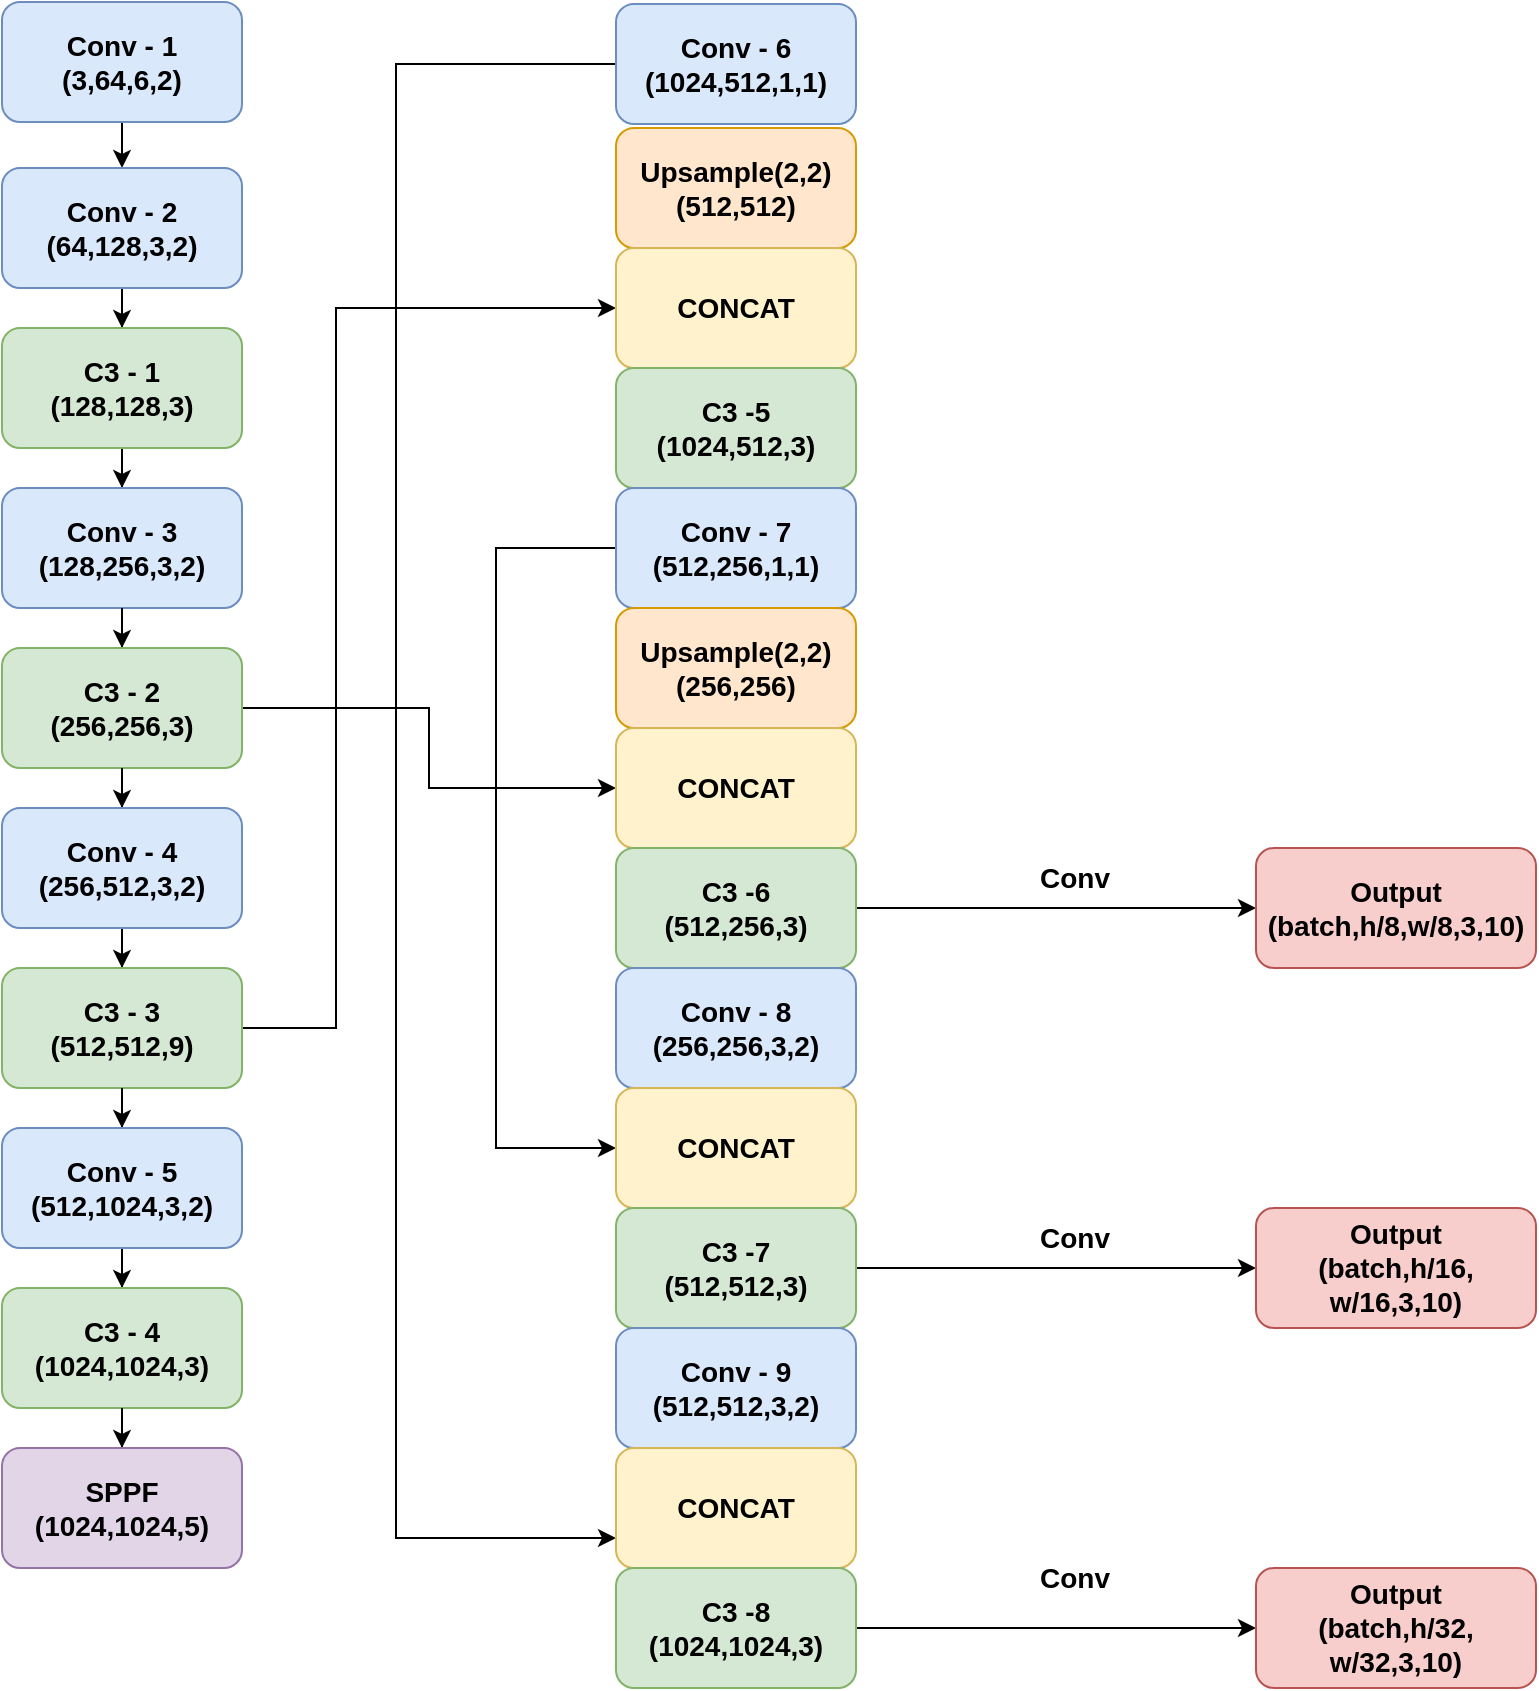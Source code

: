 <mxfile version="21.1.2" type="github">
  <diagram id="R8cgjWHYbgNQOqd0qKa7" name="Page-1">
    <mxGraphModel dx="1687" dy="911" grid="1" gridSize="10" guides="1" tooltips="1" connect="1" arrows="1" fold="1" page="1" pageScale="1" pageWidth="1100" pageHeight="850" math="0" shadow="0">
      <root>
        <mxCell id="0" />
        <mxCell id="1" parent="0" />
        <mxCell id="JguQCcnbCe75YxEx--uS-12" value="" style="edgeStyle=orthogonalEdgeStyle;rounded=0;orthogonalLoop=1;jettySize=auto;html=1;" edge="1" parent="1" source="JguQCcnbCe75YxEx--uS-1" target="JguQCcnbCe75YxEx--uS-2">
          <mxGeometry relative="1" as="geometry" />
        </mxCell>
        <mxCell id="JguQCcnbCe75YxEx--uS-1" value="&lt;div style=&quot;font-size: 14px;&quot;&gt;&lt;font style=&quot;font-size: 14px;&quot;&gt;&lt;b&gt;Conv - 1&lt;br&gt;&lt;/b&gt;&lt;/font&gt;&lt;/div&gt;&lt;div style=&quot;font-size: 14px;&quot;&gt;&lt;font style=&quot;font-size: 14px;&quot;&gt;&lt;b&gt;(3,64,6,2)&lt;br&gt;&lt;/b&gt;&lt;/font&gt;&lt;/div&gt;" style="rounded=1;whiteSpace=wrap;html=1;fillColor=#dae8fc;strokeColor=#6c8ebf;" vertex="1" parent="1">
          <mxGeometry x="153" y="57" width="120" height="60" as="geometry" />
        </mxCell>
        <mxCell id="JguQCcnbCe75YxEx--uS-14" value="" style="edgeStyle=orthogonalEdgeStyle;rounded=0;orthogonalLoop=1;jettySize=auto;html=1;" edge="1" parent="1" source="JguQCcnbCe75YxEx--uS-2" target="JguQCcnbCe75YxEx--uS-4">
          <mxGeometry relative="1" as="geometry" />
        </mxCell>
        <mxCell id="JguQCcnbCe75YxEx--uS-2" value="&lt;div style=&quot;font-size: 14px;&quot;&gt;&lt;font style=&quot;font-size: 14px;&quot;&gt;&lt;b&gt;Conv - 2&lt;br&gt;&lt;/b&gt;&lt;/font&gt;&lt;/div&gt;&lt;div style=&quot;font-size: 14px;&quot;&gt;&lt;font style=&quot;font-size: 14px;&quot;&gt;&lt;b&gt;(64,128,3,2)&lt;br&gt;&lt;/b&gt;&lt;/font&gt;&lt;/div&gt;" style="rounded=1;whiteSpace=wrap;html=1;fillColor=#dae8fc;strokeColor=#6c8ebf;" vertex="1" parent="1">
          <mxGeometry x="153" y="140" width="120" height="60" as="geometry" />
        </mxCell>
        <mxCell id="JguQCcnbCe75YxEx--uS-15" value="" style="edgeStyle=orthogonalEdgeStyle;rounded=0;orthogonalLoop=1;jettySize=auto;html=1;" edge="1" parent="1" source="JguQCcnbCe75YxEx--uS-4" target="JguQCcnbCe75YxEx--uS-3">
          <mxGeometry relative="1" as="geometry" />
        </mxCell>
        <mxCell id="JguQCcnbCe75YxEx--uS-3" value="&lt;div style=&quot;font-size: 14px;&quot;&gt;&lt;font style=&quot;font-size: 14px;&quot;&gt;&lt;b&gt;Conv - 3&lt;br&gt;&lt;/b&gt;&lt;/font&gt;&lt;/div&gt;&lt;div style=&quot;font-size: 14px;&quot;&gt;&lt;font style=&quot;font-size: 14px;&quot;&gt;&lt;b&gt;(128,256,3,2)&lt;br&gt;&lt;/b&gt;&lt;/font&gt;&lt;/div&gt;" style="rounded=1;whiteSpace=wrap;html=1;fillColor=#dae8fc;strokeColor=#6c8ebf;" vertex="1" parent="1">
          <mxGeometry x="153" y="300" width="120" height="60" as="geometry" />
        </mxCell>
        <mxCell id="JguQCcnbCe75YxEx--uS-4" value="&lt;div style=&quot;font-size: 14px;&quot;&gt;&lt;font style=&quot;font-size: 14px;&quot;&gt;&lt;b&gt;C3 - 1&lt;br&gt;&lt;/b&gt;&lt;/font&gt;&lt;/div&gt;&lt;div style=&quot;font-size: 14px;&quot;&gt;&lt;font style=&quot;font-size: 14px;&quot;&gt;&lt;b&gt;(128,128,3)&lt;br&gt;&lt;/b&gt;&lt;/font&gt;&lt;/div&gt;" style="rounded=1;whiteSpace=wrap;html=1;fillColor=#d5e8d4;strokeColor=#82b366;" vertex="1" parent="1">
          <mxGeometry x="153" y="220" width="120" height="60" as="geometry" />
        </mxCell>
        <mxCell id="JguQCcnbCe75YxEx--uS-16" value="" style="edgeStyle=orthogonalEdgeStyle;rounded=0;orthogonalLoop=1;jettySize=auto;html=1;" edge="1" parent="1" source="JguQCcnbCe75YxEx--uS-3" target="JguQCcnbCe75YxEx--uS-5">
          <mxGeometry relative="1" as="geometry" />
        </mxCell>
        <mxCell id="JguQCcnbCe75YxEx--uS-30" style="edgeStyle=orthogonalEdgeStyle;rounded=0;orthogonalLoop=1;jettySize=auto;html=1;entryX=0;entryY=0.5;entryDx=0;entryDy=0;" edge="1" parent="1" source="JguQCcnbCe75YxEx--uS-5" target="JguQCcnbCe75YxEx--uS-29">
          <mxGeometry relative="1" as="geometry" />
        </mxCell>
        <mxCell id="JguQCcnbCe75YxEx--uS-5" value="&lt;div style=&quot;font-size: 14px;&quot;&gt;&lt;font style=&quot;font-size: 14px;&quot;&gt;&lt;b&gt;C3 - 2&lt;br&gt;&lt;/b&gt;&lt;/font&gt;&lt;/div&gt;&lt;div style=&quot;font-size: 14px;&quot;&gt;&lt;font style=&quot;font-size: 14px;&quot;&gt;&lt;b&gt;(256,256,3)&lt;br&gt;&lt;/b&gt;&lt;/font&gt;&lt;/div&gt;" style="rounded=1;whiteSpace=wrap;html=1;fillColor=#d5e8d4;strokeColor=#82b366;" vertex="1" parent="1">
          <mxGeometry x="153" y="380" width="120" height="60" as="geometry" />
        </mxCell>
        <mxCell id="JguQCcnbCe75YxEx--uS-17" value="" style="edgeStyle=orthogonalEdgeStyle;rounded=0;orthogonalLoop=1;jettySize=auto;html=1;" edge="1" parent="1" source="JguQCcnbCe75YxEx--uS-5" target="JguQCcnbCe75YxEx--uS-6">
          <mxGeometry relative="1" as="geometry" />
        </mxCell>
        <mxCell id="JguQCcnbCe75YxEx--uS-18" value="" style="edgeStyle=orthogonalEdgeStyle;rounded=0;orthogonalLoop=1;jettySize=auto;html=1;" edge="1" parent="1" source="JguQCcnbCe75YxEx--uS-6" target="JguQCcnbCe75YxEx--uS-7">
          <mxGeometry relative="1" as="geometry" />
        </mxCell>
        <mxCell id="JguQCcnbCe75YxEx--uS-6" value="&lt;div style=&quot;font-size: 14px;&quot;&gt;&lt;font style=&quot;font-size: 14px;&quot;&gt;&lt;b&gt;Conv - 4&lt;br&gt;&lt;/b&gt;&lt;/font&gt;&lt;/div&gt;&lt;div style=&quot;font-size: 14px;&quot;&gt;&lt;font style=&quot;font-size: 14px;&quot;&gt;&lt;b&gt;(256,512,3,2)&lt;br&gt;&lt;/b&gt;&lt;/font&gt;&lt;/div&gt;" style="rounded=1;whiteSpace=wrap;html=1;fillColor=#dae8fc;strokeColor=#6c8ebf;" vertex="1" parent="1">
          <mxGeometry x="153" y="460" width="120" height="60" as="geometry" />
        </mxCell>
        <mxCell id="JguQCcnbCe75YxEx--uS-37" style="edgeStyle=orthogonalEdgeStyle;rounded=0;orthogonalLoop=1;jettySize=auto;html=1;entryX=0;entryY=0.5;entryDx=0;entryDy=0;" edge="1" parent="1" source="JguQCcnbCe75YxEx--uS-7" target="JguQCcnbCe75YxEx--uS-24">
          <mxGeometry relative="1" as="geometry">
            <Array as="points">
              <mxPoint x="320" y="570" />
              <mxPoint x="320" y="210" />
            </Array>
          </mxGeometry>
        </mxCell>
        <mxCell id="JguQCcnbCe75YxEx--uS-7" value="&lt;div style=&quot;font-size: 14px;&quot;&gt;&lt;font style=&quot;font-size: 14px;&quot;&gt;&lt;b&gt;C3 - 3&lt;br&gt;&lt;/b&gt;&lt;/font&gt;&lt;/div&gt;&lt;div style=&quot;font-size: 14px;&quot;&gt;&lt;font style=&quot;font-size: 14px;&quot;&gt;&lt;b&gt;(512,512,9)&lt;br&gt;&lt;/b&gt;&lt;/font&gt;&lt;/div&gt;" style="rounded=1;whiteSpace=wrap;html=1;fillColor=#d5e8d4;strokeColor=#82b366;" vertex="1" parent="1">
          <mxGeometry x="153" y="540" width="120" height="60" as="geometry" />
        </mxCell>
        <mxCell id="JguQCcnbCe75YxEx--uS-19" value="" style="edgeStyle=orthogonalEdgeStyle;rounded=0;orthogonalLoop=1;jettySize=auto;html=1;" edge="1" parent="1" source="JguQCcnbCe75YxEx--uS-7" target="JguQCcnbCe75YxEx--uS-8">
          <mxGeometry relative="1" as="geometry" />
        </mxCell>
        <mxCell id="JguQCcnbCe75YxEx--uS-20" value="" style="edgeStyle=orthogonalEdgeStyle;rounded=0;orthogonalLoop=1;jettySize=auto;html=1;" edge="1" parent="1" source="JguQCcnbCe75YxEx--uS-8" target="JguQCcnbCe75YxEx--uS-10">
          <mxGeometry relative="1" as="geometry" />
        </mxCell>
        <mxCell id="JguQCcnbCe75YxEx--uS-8" value="&lt;div style=&quot;font-size: 14px;&quot;&gt;&lt;font style=&quot;font-size: 14px;&quot;&gt;&lt;b&gt;Conv - 5&lt;br&gt;&lt;/b&gt;&lt;/font&gt;&lt;/div&gt;&lt;div style=&quot;font-size: 14px;&quot;&gt;&lt;font style=&quot;font-size: 14px;&quot;&gt;&lt;b&gt;(512,1024,3,2)&lt;br&gt;&lt;/b&gt;&lt;/font&gt;&lt;/div&gt;" style="rounded=1;whiteSpace=wrap;html=1;fillColor=#dae8fc;strokeColor=#6c8ebf;" vertex="1" parent="1">
          <mxGeometry x="153" y="620" width="120" height="60" as="geometry" />
        </mxCell>
        <mxCell id="JguQCcnbCe75YxEx--uS-10" value="&lt;div style=&quot;font-size: 14px;&quot;&gt;&lt;font style=&quot;font-size: 14px;&quot;&gt;&lt;b&gt;C3 - 4&lt;br&gt;&lt;/b&gt;&lt;/font&gt;&lt;/div&gt;&lt;div style=&quot;font-size: 14px;&quot;&gt;&lt;font style=&quot;font-size: 14px;&quot;&gt;&lt;b&gt;(1024,1024,3)&lt;br&gt;&lt;/b&gt;&lt;/font&gt;&lt;/div&gt;" style="rounded=1;whiteSpace=wrap;html=1;fillColor=#d5e8d4;strokeColor=#82b366;" vertex="1" parent="1">
          <mxGeometry x="153" y="700" width="120" height="60" as="geometry" />
        </mxCell>
        <mxCell id="JguQCcnbCe75YxEx--uS-21" value="" style="edgeStyle=orthogonalEdgeStyle;rounded=0;orthogonalLoop=1;jettySize=auto;html=1;" edge="1" parent="1" source="JguQCcnbCe75YxEx--uS-10" target="JguQCcnbCe75YxEx--uS-11">
          <mxGeometry relative="1" as="geometry" />
        </mxCell>
        <mxCell id="JguQCcnbCe75YxEx--uS-11" value="&lt;div style=&quot;font-size: 14px;&quot;&gt;&lt;font style=&quot;font-size: 14px;&quot;&gt;&lt;b&gt;SPPF&lt;br&gt;&lt;/b&gt;&lt;/font&gt;&lt;/div&gt;&lt;div style=&quot;font-size: 14px;&quot;&gt;&lt;font style=&quot;font-size: 14px;&quot;&gt;&lt;b&gt;(1024,1024,5)&lt;br&gt;&lt;/b&gt;&lt;/font&gt;&lt;/div&gt;" style="rounded=1;whiteSpace=wrap;html=1;fillColor=#e1d5e7;strokeColor=#9673a6;" vertex="1" parent="1">
          <mxGeometry x="153" y="780" width="120" height="60" as="geometry" />
        </mxCell>
        <mxCell id="JguQCcnbCe75YxEx--uS-44" style="edgeStyle=orthogonalEdgeStyle;rounded=0;orthogonalLoop=1;jettySize=auto;html=1;entryX=0;entryY=0.75;entryDx=0;entryDy=0;" edge="1" parent="1" source="JguQCcnbCe75YxEx--uS-22" target="JguQCcnbCe75YxEx--uS-42">
          <mxGeometry relative="1" as="geometry">
            <Array as="points">
              <mxPoint x="350" y="88" />
              <mxPoint x="350" y="825" />
            </Array>
          </mxGeometry>
        </mxCell>
        <mxCell id="JguQCcnbCe75YxEx--uS-22" value="&lt;div style=&quot;font-size: 14px;&quot;&gt;&lt;font style=&quot;font-size: 14px;&quot;&gt;&lt;b&gt;Conv - 6&lt;br&gt;&lt;/b&gt;&lt;/font&gt;&lt;/div&gt;&lt;div style=&quot;font-size: 14px;&quot;&gt;&lt;font style=&quot;font-size: 14px;&quot;&gt;&lt;b&gt;(1024,512,1,1)&lt;br&gt;&lt;/b&gt;&lt;/font&gt;&lt;/div&gt;" style="rounded=1;whiteSpace=wrap;html=1;fillColor=#dae8fc;strokeColor=#6c8ebf;" vertex="1" parent="1">
          <mxGeometry x="460" y="58" width="120" height="60" as="geometry" />
        </mxCell>
        <mxCell id="JguQCcnbCe75YxEx--uS-23" value="&lt;div style=&quot;font-size: 14px;&quot;&gt;&lt;font style=&quot;font-size: 14px;&quot;&gt;&lt;b&gt;Upsample(2,2)&lt;br&gt;&lt;/b&gt;&lt;/font&gt;&lt;/div&gt;&lt;div style=&quot;font-size: 14px;&quot;&gt;&lt;font style=&quot;font-size: 14px;&quot;&gt;&lt;b&gt;(512,512)&lt;br&gt;&lt;/b&gt;&lt;/font&gt;&lt;/div&gt;" style="rounded=1;whiteSpace=wrap;html=1;fillColor=#ffe6cc;strokeColor=#d79b00;" vertex="1" parent="1">
          <mxGeometry x="460" y="120" width="120" height="60" as="geometry" />
        </mxCell>
        <mxCell id="JguQCcnbCe75YxEx--uS-24" value="&lt;font size=&quot;1&quot;&gt;&lt;b style=&quot;font-size: 14px;&quot;&gt;CONCAT&lt;/b&gt;&lt;/font&gt;" style="rounded=1;whiteSpace=wrap;html=1;fillColor=#fff2cc;strokeColor=#d6b656;" vertex="1" parent="1">
          <mxGeometry x="460" y="180" width="120" height="60" as="geometry" />
        </mxCell>
        <mxCell id="JguQCcnbCe75YxEx--uS-26" value="&lt;div style=&quot;font-size: 14px;&quot;&gt;&lt;font style=&quot;font-size: 14px;&quot;&gt;&lt;b&gt;C3 -5&lt;br&gt;&lt;/b&gt;&lt;/font&gt;&lt;/div&gt;&lt;div style=&quot;font-size: 14px;&quot;&gt;&lt;font style=&quot;font-size: 14px;&quot;&gt;&lt;b&gt;(1024,512,3)&lt;br&gt;&lt;/b&gt;&lt;/font&gt;&lt;/div&gt;" style="rounded=1;whiteSpace=wrap;html=1;fillColor=#d5e8d4;strokeColor=#82b366;" vertex="1" parent="1">
          <mxGeometry x="460" y="240" width="120" height="60" as="geometry" />
        </mxCell>
        <mxCell id="JguQCcnbCe75YxEx--uS-45" style="edgeStyle=orthogonalEdgeStyle;rounded=0;orthogonalLoop=1;jettySize=auto;html=1;entryX=0;entryY=0.5;entryDx=0;entryDy=0;" edge="1" parent="1" source="JguQCcnbCe75YxEx--uS-27" target="JguQCcnbCe75YxEx--uS-33">
          <mxGeometry relative="1" as="geometry">
            <Array as="points">
              <mxPoint x="400" y="330" />
              <mxPoint x="400" y="630" />
            </Array>
          </mxGeometry>
        </mxCell>
        <mxCell id="JguQCcnbCe75YxEx--uS-27" value="&lt;div style=&quot;font-size: 14px;&quot;&gt;&lt;font style=&quot;font-size: 14px;&quot;&gt;&lt;b&gt;Conv - 7&lt;br&gt;&lt;/b&gt;&lt;/font&gt;&lt;/div&gt;&lt;div style=&quot;font-size: 14px;&quot;&gt;&lt;font style=&quot;font-size: 14px;&quot;&gt;&lt;b&gt;(512,256,1,1)&lt;br&gt;&lt;/b&gt;&lt;/font&gt;&lt;/div&gt;" style="rounded=1;whiteSpace=wrap;html=1;fillColor=#dae8fc;strokeColor=#6c8ebf;" vertex="1" parent="1">
          <mxGeometry x="460" y="300" width="120" height="60" as="geometry" />
        </mxCell>
        <mxCell id="JguQCcnbCe75YxEx--uS-28" value="&lt;div style=&quot;font-size: 14px;&quot;&gt;&lt;font style=&quot;font-size: 14px;&quot;&gt;&lt;b&gt;Upsample(2,2)&lt;br&gt;&lt;/b&gt;&lt;/font&gt;&lt;/div&gt;&lt;div style=&quot;font-size: 14px;&quot;&gt;&lt;font style=&quot;font-size: 14px;&quot;&gt;&lt;b&gt;(256,256)&lt;br&gt;&lt;/b&gt;&lt;/font&gt;&lt;/div&gt;" style="rounded=1;whiteSpace=wrap;html=1;fillColor=#ffe6cc;strokeColor=#d79b00;" vertex="1" parent="1">
          <mxGeometry x="460" y="360" width="120" height="60" as="geometry" />
        </mxCell>
        <mxCell id="JguQCcnbCe75YxEx--uS-29" value="&lt;font size=&quot;1&quot;&gt;&lt;b style=&quot;font-size: 14px;&quot;&gt;CONCAT&lt;/b&gt;&lt;/font&gt;" style="rounded=1;whiteSpace=wrap;html=1;fillColor=#fff2cc;strokeColor=#d6b656;" vertex="1" parent="1">
          <mxGeometry x="460" y="420" width="120" height="60" as="geometry" />
        </mxCell>
        <mxCell id="JguQCcnbCe75YxEx--uS-49" style="edgeStyle=orthogonalEdgeStyle;rounded=0;orthogonalLoop=1;jettySize=auto;html=1;entryX=0;entryY=0.5;entryDx=0;entryDy=0;" edge="1" parent="1" source="JguQCcnbCe75YxEx--uS-31" target="JguQCcnbCe75YxEx--uS-46">
          <mxGeometry relative="1" as="geometry" />
        </mxCell>
        <mxCell id="JguQCcnbCe75YxEx--uS-31" value="&lt;div style=&quot;font-size: 14px;&quot;&gt;&lt;font style=&quot;font-size: 14px;&quot;&gt;&lt;b&gt;C3 -6&lt;br&gt;&lt;/b&gt;&lt;/font&gt;&lt;/div&gt;&lt;div style=&quot;font-size: 14px;&quot;&gt;&lt;font style=&quot;font-size: 14px;&quot;&gt;&lt;b&gt;(512,256,3)&lt;br&gt;&lt;/b&gt;&lt;/font&gt;&lt;/div&gt;" style="rounded=1;whiteSpace=wrap;html=1;fillColor=#d5e8d4;strokeColor=#82b366;" vertex="1" parent="1">
          <mxGeometry x="460" y="480" width="120" height="60" as="geometry" />
        </mxCell>
        <mxCell id="JguQCcnbCe75YxEx--uS-32" value="&lt;div style=&quot;font-size: 14px;&quot;&gt;&lt;font style=&quot;font-size: 14px;&quot;&gt;&lt;b&gt;Conv - 8&lt;br&gt;&lt;/b&gt;&lt;/font&gt;&lt;/div&gt;&lt;div style=&quot;font-size: 14px;&quot;&gt;&lt;font style=&quot;font-size: 14px;&quot;&gt;&lt;b&gt;(256,256,3,2)&lt;br&gt;&lt;/b&gt;&lt;/font&gt;&lt;/div&gt;" style="rounded=1;whiteSpace=wrap;html=1;fillColor=#dae8fc;strokeColor=#6c8ebf;" vertex="1" parent="1">
          <mxGeometry x="460" y="540" width="120" height="60" as="geometry" />
        </mxCell>
        <mxCell id="JguQCcnbCe75YxEx--uS-33" value="&lt;font size=&quot;1&quot;&gt;&lt;b style=&quot;font-size: 14px;&quot;&gt;CONCAT&lt;/b&gt;&lt;/font&gt;" style="rounded=1;whiteSpace=wrap;html=1;fillColor=#fff2cc;strokeColor=#d6b656;" vertex="1" parent="1">
          <mxGeometry x="460" y="600" width="120" height="60" as="geometry" />
        </mxCell>
        <mxCell id="JguQCcnbCe75YxEx--uS-50" style="edgeStyle=orthogonalEdgeStyle;rounded=0;orthogonalLoop=1;jettySize=auto;html=1;entryX=0;entryY=0.5;entryDx=0;entryDy=0;" edge="1" parent="1" source="JguQCcnbCe75YxEx--uS-40" target="JguQCcnbCe75YxEx--uS-47">
          <mxGeometry relative="1" as="geometry" />
        </mxCell>
        <mxCell id="JguQCcnbCe75YxEx--uS-40" value="&lt;div style=&quot;font-size: 14px;&quot;&gt;&lt;font style=&quot;font-size: 14px;&quot;&gt;&lt;b&gt;C3 -7&lt;br&gt;&lt;/b&gt;&lt;/font&gt;&lt;/div&gt;&lt;div style=&quot;font-size: 14px;&quot;&gt;&lt;font style=&quot;font-size: 14px;&quot;&gt;&lt;b&gt;(512,512,3)&lt;br&gt;&lt;/b&gt;&lt;/font&gt;&lt;/div&gt;" style="rounded=1;whiteSpace=wrap;html=1;fillColor=#d5e8d4;strokeColor=#82b366;" vertex="1" parent="1">
          <mxGeometry x="460" y="660" width="120" height="60" as="geometry" />
        </mxCell>
        <mxCell id="JguQCcnbCe75YxEx--uS-41" value="&lt;div style=&quot;font-size: 14px;&quot;&gt;&lt;b&gt;&lt;font style=&quot;font-size: 14px;&quot;&gt;Conv - 9&lt;br&gt;&lt;/font&gt;&lt;/b&gt;&lt;/div&gt;&lt;div style=&quot;font-size: 14px;&quot;&gt;&lt;b&gt;&lt;font style=&quot;font-size: 14px;&quot;&gt;(512,512,3,2)&lt;br&gt;&lt;/font&gt;&lt;/b&gt;&lt;/div&gt;" style="rounded=1;whiteSpace=wrap;html=1;fillColor=#dae8fc;strokeColor=#6c8ebf;" vertex="1" parent="1">
          <mxGeometry x="460" y="720" width="120" height="60" as="geometry" />
        </mxCell>
        <mxCell id="JguQCcnbCe75YxEx--uS-42" value="&lt;font size=&quot;1&quot;&gt;&lt;b style=&quot;font-size: 14px;&quot;&gt;CONCAT&lt;/b&gt;&lt;/font&gt;" style="rounded=1;whiteSpace=wrap;html=1;fillColor=#fff2cc;strokeColor=#d6b656;" vertex="1" parent="1">
          <mxGeometry x="460" y="780" width="120" height="60" as="geometry" />
        </mxCell>
        <mxCell id="JguQCcnbCe75YxEx--uS-51" style="edgeStyle=orthogonalEdgeStyle;rounded=0;orthogonalLoop=1;jettySize=auto;html=1;entryX=0;entryY=0.5;entryDx=0;entryDy=0;" edge="1" parent="1" source="JguQCcnbCe75YxEx--uS-43" target="JguQCcnbCe75YxEx--uS-48">
          <mxGeometry relative="1" as="geometry" />
        </mxCell>
        <mxCell id="JguQCcnbCe75YxEx--uS-43" value="&lt;div style=&quot;font-size: 14px;&quot;&gt;&lt;font style=&quot;font-size: 14px;&quot;&gt;&lt;b&gt;C3 -8&lt;br&gt;&lt;/b&gt;&lt;/font&gt;&lt;/div&gt;&lt;div style=&quot;font-size: 14px;&quot;&gt;&lt;font style=&quot;font-size: 14px;&quot;&gt;&lt;b&gt;(1024,1024,3)&lt;br&gt;&lt;/b&gt;&lt;/font&gt;&lt;/div&gt;" style="rounded=1;whiteSpace=wrap;html=1;fillColor=#d5e8d4;strokeColor=#82b366;" vertex="1" parent="1">
          <mxGeometry x="460" y="840" width="120" height="60" as="geometry" />
        </mxCell>
        <mxCell id="JguQCcnbCe75YxEx--uS-46" value="&lt;div&gt;&lt;b style=&quot;font-size: 14px;&quot;&gt;&lt;font style=&quot;font-size: 14px;&quot;&gt;Output&lt;br&gt;(batch,h/8,w/8,3,10)&lt;/font&gt;&lt;/b&gt;&lt;/div&gt;" style="rounded=1;whiteSpace=wrap;html=1;fillColor=#f8cecc;strokeColor=#b85450;" vertex="1" parent="1">
          <mxGeometry x="780" y="480" width="140" height="60" as="geometry" />
        </mxCell>
        <mxCell id="JguQCcnbCe75YxEx--uS-47" value="&lt;div&gt;&lt;b style=&quot;font-size: 14px;&quot;&gt;&lt;font style=&quot;font-size: 14px;&quot;&gt;Output&lt;br&gt;(batch,h/16,&lt;/font&gt;&lt;/b&gt;&lt;/div&gt;&lt;div&gt;&lt;b style=&quot;font-size: 14px;&quot;&gt;&lt;font style=&quot;font-size: 14px;&quot;&gt;w/16,3,10)&lt;/font&gt;&lt;/b&gt;&lt;/div&gt;" style="rounded=1;whiteSpace=wrap;html=1;fillColor=#f8cecc;strokeColor=#b85450;" vertex="1" parent="1">
          <mxGeometry x="780" y="660" width="140" height="60" as="geometry" />
        </mxCell>
        <mxCell id="JguQCcnbCe75YxEx--uS-48" value="&lt;div&gt;&lt;b style=&quot;font-size: 14px;&quot;&gt;&lt;font style=&quot;font-size: 14px;&quot;&gt;Output&lt;br&gt;(batch,h/32,&lt;/font&gt;&lt;/b&gt;&lt;/div&gt;&lt;div&gt;&lt;b style=&quot;font-size: 14px;&quot;&gt;&lt;font style=&quot;font-size: 14px;&quot;&gt;w/32,3,10)&lt;/font&gt;&lt;/b&gt;&lt;/div&gt;" style="rounded=1;whiteSpace=wrap;html=1;fillColor=#f8cecc;strokeColor=#b85450;" vertex="1" parent="1">
          <mxGeometry x="780" y="840" width="140" height="60" as="geometry" />
        </mxCell>
        <mxCell id="JguQCcnbCe75YxEx--uS-52" value="&lt;font style=&quot;font-size: 14px;&quot;&gt;&lt;b&gt;Conv&lt;/b&gt;&lt;/font&gt;" style="text;whiteSpace=wrap;html=1;" vertex="1" parent="1">
          <mxGeometry x="670" y="480" width="70" height="40" as="geometry" />
        </mxCell>
        <mxCell id="JguQCcnbCe75YxEx--uS-53" value="&lt;font style=&quot;font-size: 14px;&quot;&gt;&lt;b&gt;Conv&lt;/b&gt;&lt;/font&gt;" style="text;whiteSpace=wrap;html=1;" vertex="1" parent="1">
          <mxGeometry x="670" y="660" width="70" height="40" as="geometry" />
        </mxCell>
        <mxCell id="JguQCcnbCe75YxEx--uS-54" value="&lt;font style=&quot;font-size: 14px;&quot;&gt;&lt;b&gt;Conv&lt;/b&gt;&lt;/font&gt;" style="text;whiteSpace=wrap;html=1;" vertex="1" parent="1">
          <mxGeometry x="670" y="830" width="70" height="40" as="geometry" />
        </mxCell>
      </root>
    </mxGraphModel>
  </diagram>
</mxfile>
